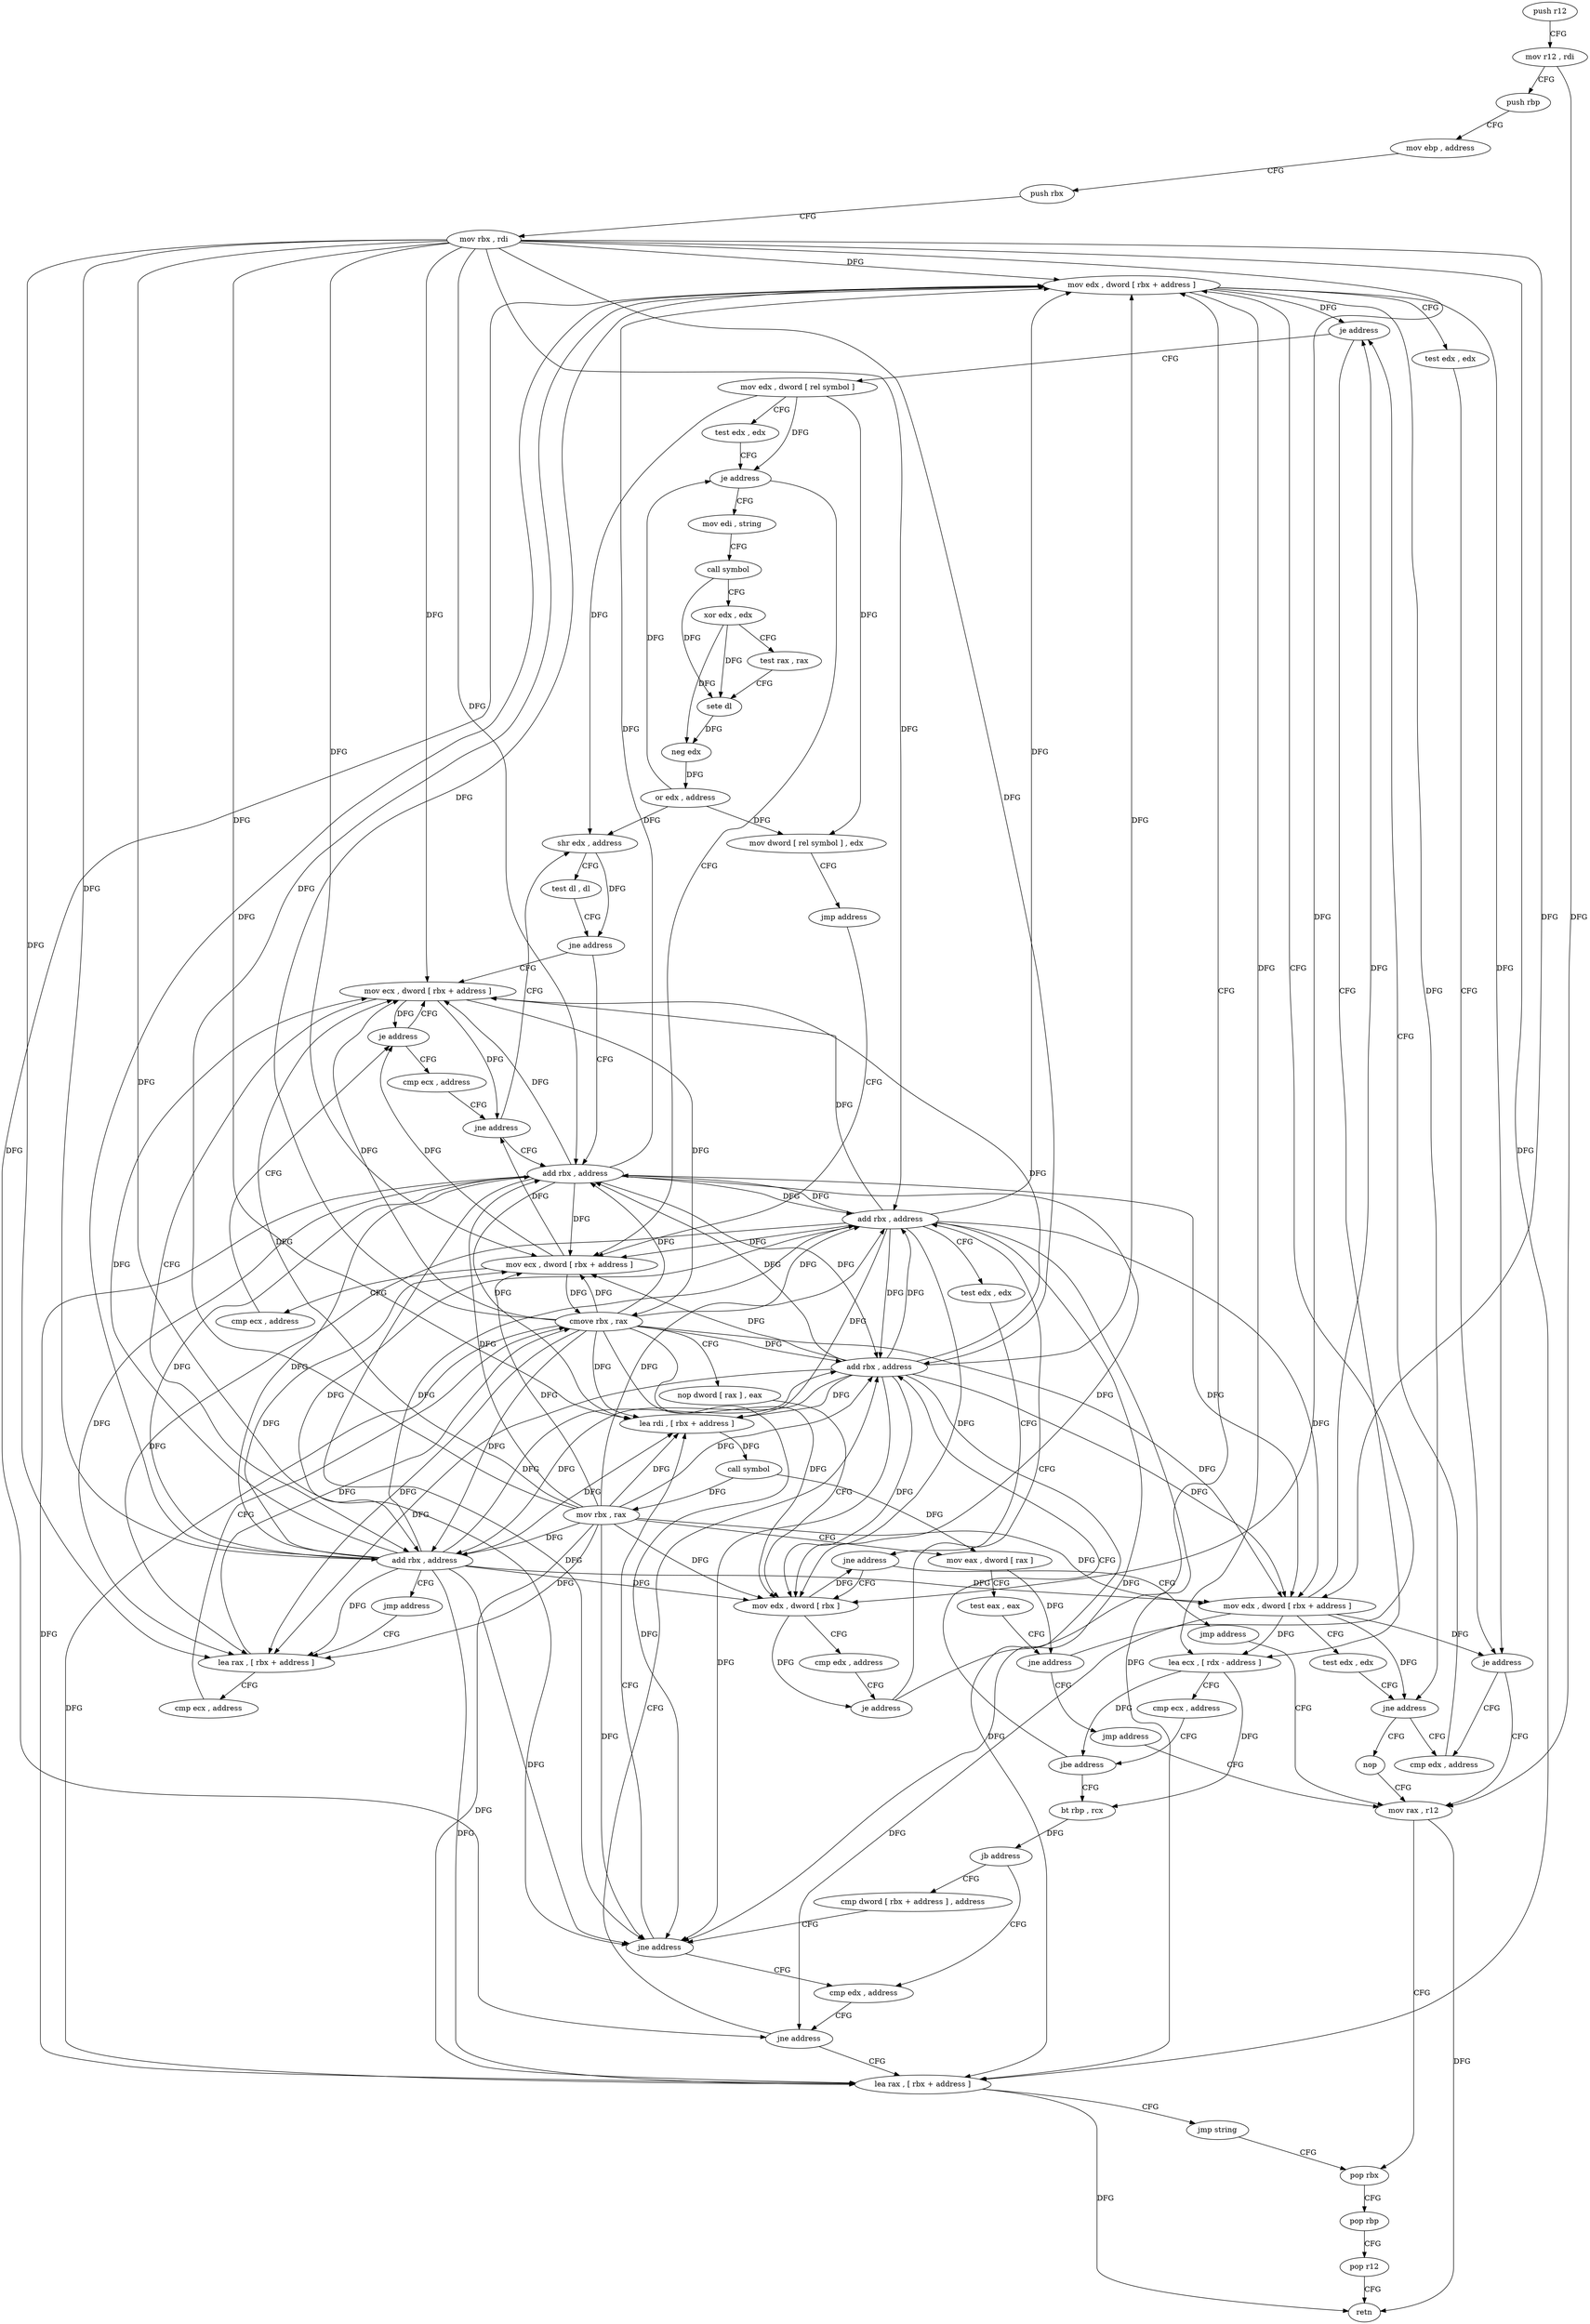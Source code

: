 digraph "func" {
"4448144" [label = "push r12" ]
"4448146" [label = "mov r12 , rdi" ]
"4448149" [label = "push rbp" ]
"4448150" [label = "mov ebp , address" ]
"4448155" [label = "push rbx" ]
"4448156" [label = "mov rbx , rdi" ]
"4448159" [label = "mov edx , dword [ rbx + address ]" ]
"4448192" [label = "mov rax , r12" ]
"4448195" [label = "pop rbx" ]
"4448166" [label = "cmp edx , address" ]
"4448169" [label = "je address" ]
"4448264" [label = "mov edx , dword [ rel symbol ]" ]
"4448171" [label = "lea ecx , [ rdx - address ]" ]
"4448270" [label = "test edx , edx" ]
"4448272" [label = "je address" ]
"4448352" [label = "mov edi , string" ]
"4448274" [label = "mov ecx , dword [ rbx + address ]" ]
"4448174" [label = "cmp ecx , address" ]
"4448177" [label = "jbe address" ]
"4448208" [label = "bt rbp , rcx" ]
"4448179" [label = "add rbx , address" ]
"4448357" [label = "call symbol" ]
"4448362" [label = "xor edx , edx" ]
"4448364" [label = "test rax , rax" ]
"4448367" [label = "sete dl" ]
"4448370" [label = "neg edx" ]
"4448372" [label = "or edx , address" ]
"4448375" [label = "mov dword [ rel symbol ] , edx" ]
"4448381" [label = "jmp address" ]
"4448277" [label = "cmp ecx , address" ]
"4448280" [label = "je address" ]
"4448336" [label = "mov ecx , dword [ rbx + address ]" ]
"4448282" [label = "cmp ecx , address" ]
"4448212" [label = "jb address" ]
"4448232" [label = "cmp dword [ rbx + address ] , address" ]
"4448214" [label = "cmp edx , address" ]
"4448183" [label = "mov edx , dword [ rbx + address ]" ]
"4448186" [label = "test edx , edx" ]
"4448188" [label = "jne address" ]
"4448190" [label = "nop" ]
"4448339" [label = "add rbx , address" ]
"4448343" [label = "jmp address" ]
"4448298" [label = "lea rax , [ rbx + address ]" ]
"4448285" [label = "jne address" ]
"4448294" [label = "add rbx , address" ]
"4448287" [label = "shr edx , address" ]
"4448236" [label = "jne address" ]
"4448238" [label = "lea rdi , [ rbx + address ]" ]
"4448217" [label = "jne address" ]
"4448219" [label = "lea rax , [ rbx + address ]" ]
"4448302" [label = "cmp ecx , address" ]
"4448305" [label = "cmove rbx , rax" ]
"4448309" [label = "nop dword [ rax ] , eax" ]
"4448312" [label = "mov edx , dword [ rbx ]" ]
"4448290" [label = "test dl , dl" ]
"4448292" [label = "jne address" ]
"4448242" [label = "call symbol" ]
"4448247" [label = "mov rbx , rax" ]
"4448250" [label = "mov eax , dword [ rax ]" ]
"4448252" [label = "test eax , eax" ]
"4448254" [label = "jne address" ]
"4448256" [label = "jmp address" ]
"4448223" [label = "jmp string" ]
"4448162" [label = "test edx , edx" ]
"4448164" [label = "je address" ]
"4448323" [label = "add rbx , address" ]
"4448327" [label = "test edx , edx" ]
"4448329" [label = "jne address" ]
"4448331" [label = "jmp address" ]
"4448196" [label = "pop rbp" ]
"4448197" [label = "pop r12" ]
"4448199" [label = "retn" ]
"4448314" [label = "cmp edx , address" ]
"4448317" [label = "je address" ]
"4448144" -> "4448146" [ label = "CFG" ]
"4448146" -> "4448149" [ label = "CFG" ]
"4448146" -> "4448192" [ label = "DFG" ]
"4448149" -> "4448150" [ label = "CFG" ]
"4448150" -> "4448155" [ label = "CFG" ]
"4448155" -> "4448156" [ label = "CFG" ]
"4448156" -> "4448159" [ label = "DFG" ]
"4448156" -> "4448274" [ label = "DFG" ]
"4448156" -> "4448179" [ label = "DFG" ]
"4448156" -> "4448183" [ label = "DFG" ]
"4448156" -> "4448336" [ label = "DFG" ]
"4448156" -> "4448339" [ label = "DFG" ]
"4448156" -> "4448236" [ label = "DFG" ]
"4448156" -> "4448298" [ label = "DFG" ]
"4448156" -> "4448294" [ label = "DFG" ]
"4448156" -> "4448238" [ label = "DFG" ]
"4448156" -> "4448219" [ label = "DFG" ]
"4448156" -> "4448312" [ label = "DFG" ]
"4448156" -> "4448323" [ label = "DFG" ]
"4448159" -> "4448162" [ label = "CFG" ]
"4448159" -> "4448164" [ label = "DFG" ]
"4448159" -> "4448169" [ label = "DFG" ]
"4448159" -> "4448171" [ label = "DFG" ]
"4448159" -> "4448188" [ label = "DFG" ]
"4448159" -> "4448217" [ label = "DFG" ]
"4448192" -> "4448195" [ label = "CFG" ]
"4448192" -> "4448199" [ label = "DFG" ]
"4448195" -> "4448196" [ label = "CFG" ]
"4448166" -> "4448169" [ label = "CFG" ]
"4448169" -> "4448264" [ label = "CFG" ]
"4448169" -> "4448171" [ label = "CFG" ]
"4448264" -> "4448270" [ label = "CFG" ]
"4448264" -> "4448272" [ label = "DFG" ]
"4448264" -> "4448375" [ label = "DFG" ]
"4448264" -> "4448287" [ label = "DFG" ]
"4448171" -> "4448174" [ label = "CFG" ]
"4448171" -> "4448177" [ label = "DFG" ]
"4448171" -> "4448208" [ label = "DFG" ]
"4448270" -> "4448272" [ label = "CFG" ]
"4448272" -> "4448352" [ label = "CFG" ]
"4448272" -> "4448274" [ label = "CFG" ]
"4448352" -> "4448357" [ label = "CFG" ]
"4448274" -> "4448277" [ label = "CFG" ]
"4448274" -> "4448280" [ label = "DFG" ]
"4448274" -> "4448285" [ label = "DFG" ]
"4448274" -> "4448305" [ label = "DFG" ]
"4448174" -> "4448177" [ label = "CFG" ]
"4448177" -> "4448208" [ label = "CFG" ]
"4448177" -> "4448179" [ label = "CFG" ]
"4448208" -> "4448212" [ label = "DFG" ]
"4448179" -> "4448183" [ label = "DFG" ]
"4448179" -> "4448159" [ label = "DFG" ]
"4448179" -> "4448274" [ label = "DFG" ]
"4448179" -> "4448336" [ label = "DFG" ]
"4448179" -> "4448339" [ label = "DFG" ]
"4448179" -> "4448236" [ label = "DFG" ]
"4448179" -> "4448298" [ label = "DFG" ]
"4448179" -> "4448294" [ label = "DFG" ]
"4448179" -> "4448238" [ label = "DFG" ]
"4448179" -> "4448219" [ label = "DFG" ]
"4448179" -> "4448312" [ label = "DFG" ]
"4448179" -> "4448323" [ label = "DFG" ]
"4448357" -> "4448362" [ label = "CFG" ]
"4448357" -> "4448367" [ label = "DFG" ]
"4448362" -> "4448364" [ label = "CFG" ]
"4448362" -> "4448367" [ label = "DFG" ]
"4448362" -> "4448370" [ label = "DFG" ]
"4448364" -> "4448367" [ label = "CFG" ]
"4448367" -> "4448370" [ label = "DFG" ]
"4448370" -> "4448372" [ label = "DFG" ]
"4448372" -> "4448375" [ label = "DFG" ]
"4448372" -> "4448272" [ label = "DFG" ]
"4448372" -> "4448287" [ label = "DFG" ]
"4448375" -> "4448381" [ label = "CFG" ]
"4448381" -> "4448274" [ label = "CFG" ]
"4448277" -> "4448280" [ label = "CFG" ]
"4448280" -> "4448336" [ label = "CFG" ]
"4448280" -> "4448282" [ label = "CFG" ]
"4448336" -> "4448339" [ label = "CFG" ]
"4448336" -> "4448280" [ label = "DFG" ]
"4448336" -> "4448285" [ label = "DFG" ]
"4448336" -> "4448305" [ label = "DFG" ]
"4448282" -> "4448285" [ label = "CFG" ]
"4448212" -> "4448232" [ label = "CFG" ]
"4448212" -> "4448214" [ label = "CFG" ]
"4448232" -> "4448236" [ label = "CFG" ]
"4448214" -> "4448217" [ label = "CFG" ]
"4448183" -> "4448186" [ label = "CFG" ]
"4448183" -> "4448164" [ label = "DFG" ]
"4448183" -> "4448169" [ label = "DFG" ]
"4448183" -> "4448171" [ label = "DFG" ]
"4448183" -> "4448188" [ label = "DFG" ]
"4448183" -> "4448217" [ label = "DFG" ]
"4448186" -> "4448188" [ label = "CFG" ]
"4448188" -> "4448166" [ label = "CFG" ]
"4448188" -> "4448190" [ label = "CFG" ]
"4448190" -> "4448192" [ label = "CFG" ]
"4448339" -> "4448343" [ label = "CFG" ]
"4448339" -> "4448159" [ label = "DFG" ]
"4448339" -> "4448274" [ label = "DFG" ]
"4448339" -> "4448179" [ label = "DFG" ]
"4448339" -> "4448183" [ label = "DFG" ]
"4448339" -> "4448336" [ label = "DFG" ]
"4448339" -> "4448236" [ label = "DFG" ]
"4448339" -> "4448298" [ label = "DFG" ]
"4448339" -> "4448294" [ label = "DFG" ]
"4448339" -> "4448238" [ label = "DFG" ]
"4448339" -> "4448219" [ label = "DFG" ]
"4448339" -> "4448312" [ label = "DFG" ]
"4448339" -> "4448323" [ label = "DFG" ]
"4448343" -> "4448298" [ label = "CFG" ]
"4448298" -> "4448302" [ label = "CFG" ]
"4448298" -> "4448305" [ label = "DFG" ]
"4448285" -> "4448294" [ label = "CFG" ]
"4448285" -> "4448287" [ label = "CFG" ]
"4448294" -> "4448298" [ label = "DFG" ]
"4448294" -> "4448159" [ label = "DFG" ]
"4448294" -> "4448274" [ label = "DFG" ]
"4448294" -> "4448179" [ label = "DFG" ]
"4448294" -> "4448183" [ label = "DFG" ]
"4448294" -> "4448336" [ label = "DFG" ]
"4448294" -> "4448339" [ label = "DFG" ]
"4448294" -> "4448236" [ label = "DFG" ]
"4448294" -> "4448238" [ label = "DFG" ]
"4448294" -> "4448219" [ label = "DFG" ]
"4448294" -> "4448312" [ label = "DFG" ]
"4448294" -> "4448323" [ label = "DFG" ]
"4448287" -> "4448290" [ label = "CFG" ]
"4448287" -> "4448292" [ label = "DFG" ]
"4448236" -> "4448214" [ label = "CFG" ]
"4448236" -> "4448238" [ label = "CFG" ]
"4448238" -> "4448242" [ label = "DFG" ]
"4448217" -> "4448179" [ label = "CFG" ]
"4448217" -> "4448219" [ label = "CFG" ]
"4448219" -> "4448223" [ label = "CFG" ]
"4448219" -> "4448199" [ label = "DFG" ]
"4448302" -> "4448305" [ label = "CFG" ]
"4448305" -> "4448309" [ label = "CFG" ]
"4448305" -> "4448159" [ label = "DFG" ]
"4448305" -> "4448274" [ label = "DFG" ]
"4448305" -> "4448179" [ label = "DFG" ]
"4448305" -> "4448183" [ label = "DFG" ]
"4448305" -> "4448336" [ label = "DFG" ]
"4448305" -> "4448339" [ label = "DFG" ]
"4448305" -> "4448236" [ label = "DFG" ]
"4448305" -> "4448298" [ label = "DFG" ]
"4448305" -> "4448294" [ label = "DFG" ]
"4448305" -> "4448238" [ label = "DFG" ]
"4448305" -> "4448219" [ label = "DFG" ]
"4448305" -> "4448312" [ label = "DFG" ]
"4448305" -> "4448323" [ label = "DFG" ]
"4448309" -> "4448312" [ label = "CFG" ]
"4448312" -> "4448314" [ label = "CFG" ]
"4448312" -> "4448317" [ label = "DFG" ]
"4448312" -> "4448329" [ label = "DFG" ]
"4448290" -> "4448292" [ label = "CFG" ]
"4448292" -> "4448336" [ label = "CFG" ]
"4448292" -> "4448294" [ label = "CFG" ]
"4448242" -> "4448247" [ label = "DFG" ]
"4448242" -> "4448250" [ label = "DFG" ]
"4448247" -> "4448250" [ label = "CFG" ]
"4448247" -> "4448159" [ label = "DFG" ]
"4448247" -> "4448274" [ label = "DFG" ]
"4448247" -> "4448179" [ label = "DFG" ]
"4448247" -> "4448183" [ label = "DFG" ]
"4448247" -> "4448336" [ label = "DFG" ]
"4448247" -> "4448339" [ label = "DFG" ]
"4448247" -> "4448236" [ label = "DFG" ]
"4448247" -> "4448298" [ label = "DFG" ]
"4448247" -> "4448294" [ label = "DFG" ]
"4448247" -> "4448238" [ label = "DFG" ]
"4448247" -> "4448219" [ label = "DFG" ]
"4448247" -> "4448312" [ label = "DFG" ]
"4448247" -> "4448323" [ label = "DFG" ]
"4448250" -> "4448252" [ label = "CFG" ]
"4448250" -> "4448254" [ label = "DFG" ]
"4448252" -> "4448254" [ label = "CFG" ]
"4448254" -> "4448159" [ label = "CFG" ]
"4448254" -> "4448256" [ label = "CFG" ]
"4448256" -> "4448192" [ label = "CFG" ]
"4448223" -> "4448195" [ label = "CFG" ]
"4448162" -> "4448164" [ label = "CFG" ]
"4448164" -> "4448192" [ label = "CFG" ]
"4448164" -> "4448166" [ label = "CFG" ]
"4448323" -> "4448327" [ label = "CFG" ]
"4448323" -> "4448159" [ label = "DFG" ]
"4448323" -> "4448274" [ label = "DFG" ]
"4448323" -> "4448179" [ label = "DFG" ]
"4448323" -> "4448183" [ label = "DFG" ]
"4448323" -> "4448336" [ label = "DFG" ]
"4448323" -> "4448339" [ label = "DFG" ]
"4448323" -> "4448236" [ label = "DFG" ]
"4448323" -> "4448298" [ label = "DFG" ]
"4448323" -> "4448294" [ label = "DFG" ]
"4448323" -> "4448238" [ label = "DFG" ]
"4448323" -> "4448219" [ label = "DFG" ]
"4448323" -> "4448312" [ label = "DFG" ]
"4448327" -> "4448329" [ label = "CFG" ]
"4448329" -> "4448312" [ label = "CFG" ]
"4448329" -> "4448331" [ label = "CFG" ]
"4448331" -> "4448192" [ label = "CFG" ]
"4448196" -> "4448197" [ label = "CFG" ]
"4448197" -> "4448199" [ label = "CFG" ]
"4448314" -> "4448317" [ label = "CFG" ]
"4448317" -> "4448159" [ label = "CFG" ]
"4448317" -> "4448323" [ label = "CFG" ]
}
